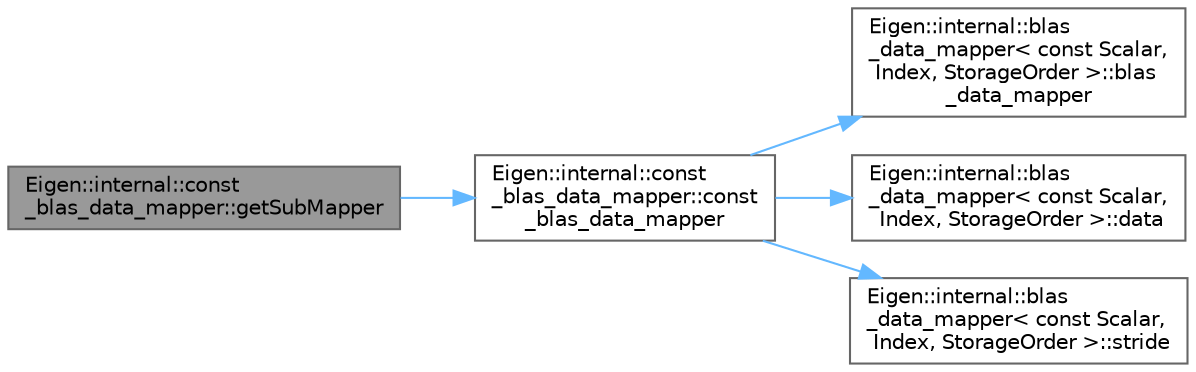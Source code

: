 digraph "Eigen::internal::const_blas_data_mapper::getSubMapper"
{
 // LATEX_PDF_SIZE
  bgcolor="transparent";
  edge [fontname=Helvetica,fontsize=10,labelfontname=Helvetica,labelfontsize=10];
  node [fontname=Helvetica,fontsize=10,shape=box,height=0.2,width=0.4];
  rankdir="LR";
  Node1 [id="Node000001",label="Eigen::internal::const\l_blas_data_mapper::getSubMapper",height=0.2,width=0.4,color="gray40", fillcolor="grey60", style="filled", fontcolor="black",tooltip=" "];
  Node1 -> Node2 [id="edge1_Node000001_Node000002",color="steelblue1",style="solid",tooltip=" "];
  Node2 [id="Node000002",label="Eigen::internal::const\l_blas_data_mapper::const\l_blas_data_mapper",height=0.2,width=0.4,color="grey40", fillcolor="white", style="filled",URL="$class_eigen_1_1internal_1_1const__blas__data__mapper.html#ae18b6a511e6f40baf1ec5936ee16e248",tooltip=" "];
  Node2 -> Node3 [id="edge2_Node000002_Node000003",color="steelblue1",style="solid",tooltip=" "];
  Node3 [id="Node000003",label="Eigen::internal::blas\l_data_mapper\< const Scalar,\l Index, StorageOrder \>::blas\l_data_mapper",height=0.2,width=0.4,color="grey40", fillcolor="white", style="filled",URL="$class_eigen_1_1internal_1_1blas__data__mapper.html#adb0990f4121cc371ff39e18243fa7f75",tooltip=" "];
  Node2 -> Node4 [id="edge3_Node000002_Node000004",color="steelblue1",style="solid",tooltip=" "];
  Node4 [id="Node000004",label="Eigen::internal::blas\l_data_mapper\< const Scalar,\l Index, StorageOrder \>::data",height=0.2,width=0.4,color="grey40", fillcolor="white", style="filled",URL="$class_eigen_1_1internal_1_1blas__data__mapper.html#a434c39c37cdba3ac8f7dd79810c49afb",tooltip=" "];
  Node2 -> Node5 [id="edge4_Node000002_Node000005",color="steelblue1",style="solid",tooltip=" "];
  Node5 [id="Node000005",label="Eigen::internal::blas\l_data_mapper\< const Scalar,\l Index, StorageOrder \>::stride",height=0.2,width=0.4,color="grey40", fillcolor="white", style="filled",URL="$class_eigen_1_1internal_1_1blas__data__mapper.html#a3303085bf92397158e10f0c9fd217754",tooltip=" "];
}
